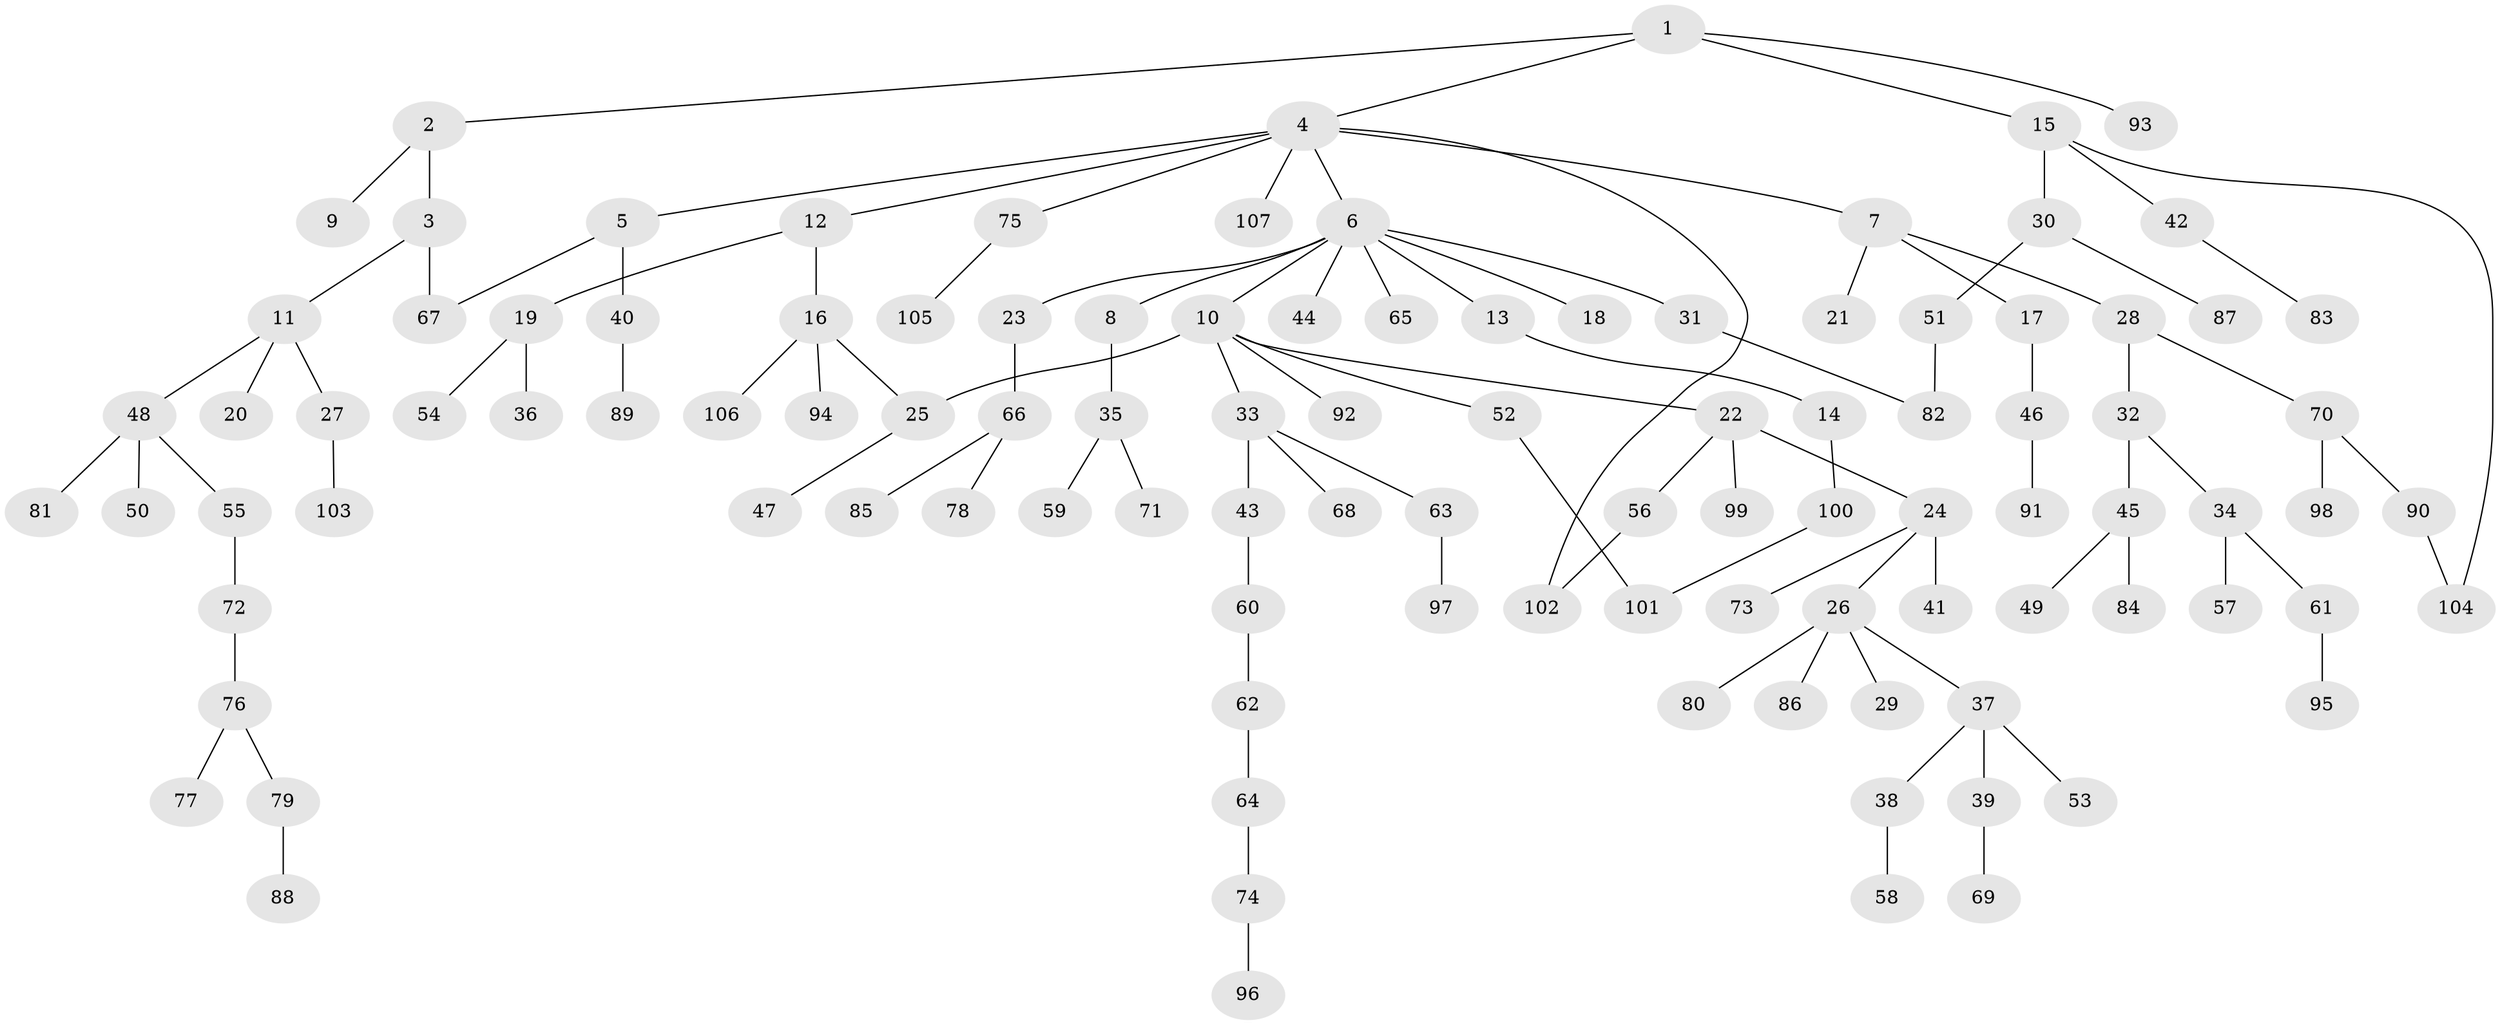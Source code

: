 // Generated by graph-tools (version 1.1) at 2025/10/02/27/25 16:10:54]
// undirected, 107 vertices, 112 edges
graph export_dot {
graph [start="1"]
  node [color=gray90,style=filled];
  1;
  2;
  3;
  4;
  5;
  6;
  7;
  8;
  9;
  10;
  11;
  12;
  13;
  14;
  15;
  16;
  17;
  18;
  19;
  20;
  21;
  22;
  23;
  24;
  25;
  26;
  27;
  28;
  29;
  30;
  31;
  32;
  33;
  34;
  35;
  36;
  37;
  38;
  39;
  40;
  41;
  42;
  43;
  44;
  45;
  46;
  47;
  48;
  49;
  50;
  51;
  52;
  53;
  54;
  55;
  56;
  57;
  58;
  59;
  60;
  61;
  62;
  63;
  64;
  65;
  66;
  67;
  68;
  69;
  70;
  71;
  72;
  73;
  74;
  75;
  76;
  77;
  78;
  79;
  80;
  81;
  82;
  83;
  84;
  85;
  86;
  87;
  88;
  89;
  90;
  91;
  92;
  93;
  94;
  95;
  96;
  97;
  98;
  99;
  100;
  101;
  102;
  103;
  104;
  105;
  106;
  107;
  1 -- 2;
  1 -- 4;
  1 -- 15;
  1 -- 93;
  2 -- 3;
  2 -- 9;
  3 -- 11;
  3 -- 67;
  4 -- 5;
  4 -- 6;
  4 -- 7;
  4 -- 12;
  4 -- 75;
  4 -- 107;
  4 -- 102;
  5 -- 40;
  5 -- 67;
  6 -- 8;
  6 -- 10;
  6 -- 13;
  6 -- 18;
  6 -- 23;
  6 -- 31;
  6 -- 44;
  6 -- 65;
  7 -- 17;
  7 -- 21;
  7 -- 28;
  8 -- 35;
  10 -- 22;
  10 -- 33;
  10 -- 52;
  10 -- 92;
  10 -- 25;
  11 -- 20;
  11 -- 27;
  11 -- 48;
  12 -- 16;
  12 -- 19;
  13 -- 14;
  14 -- 100;
  15 -- 30;
  15 -- 42;
  15 -- 104;
  16 -- 25;
  16 -- 94;
  16 -- 106;
  17 -- 46;
  19 -- 36;
  19 -- 54;
  22 -- 24;
  22 -- 56;
  22 -- 99;
  23 -- 66;
  24 -- 26;
  24 -- 41;
  24 -- 73;
  25 -- 47;
  26 -- 29;
  26 -- 37;
  26 -- 80;
  26 -- 86;
  27 -- 103;
  28 -- 32;
  28 -- 70;
  30 -- 51;
  30 -- 87;
  31 -- 82;
  32 -- 34;
  32 -- 45;
  33 -- 43;
  33 -- 63;
  33 -- 68;
  34 -- 57;
  34 -- 61;
  35 -- 59;
  35 -- 71;
  37 -- 38;
  37 -- 39;
  37 -- 53;
  38 -- 58;
  39 -- 69;
  40 -- 89;
  42 -- 83;
  43 -- 60;
  45 -- 49;
  45 -- 84;
  46 -- 91;
  48 -- 50;
  48 -- 55;
  48 -- 81;
  51 -- 82;
  52 -- 101;
  55 -- 72;
  56 -- 102;
  60 -- 62;
  61 -- 95;
  62 -- 64;
  63 -- 97;
  64 -- 74;
  66 -- 78;
  66 -- 85;
  70 -- 90;
  70 -- 98;
  72 -- 76;
  74 -- 96;
  75 -- 105;
  76 -- 77;
  76 -- 79;
  79 -- 88;
  90 -- 104;
  100 -- 101;
}
